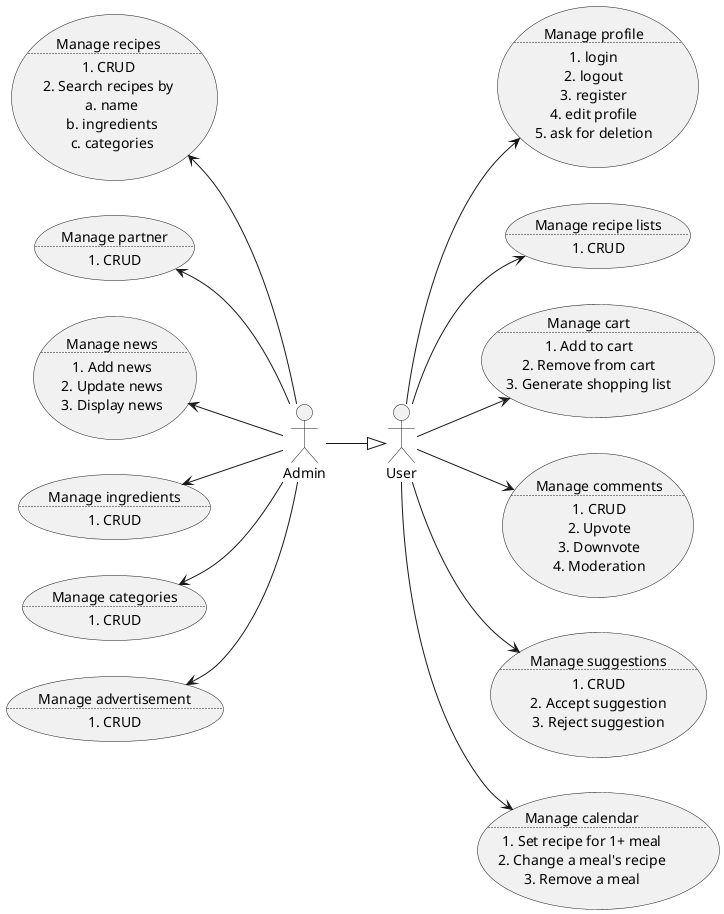 @startuml usecase
left to right direction
' skinparam actorStyle awesome

:User: as user
:Admin: as admin

usecase manageProfile as "
  Manage profile
  ..
  1. login
  2. logout
  3. register
  4. edit profile
  5. ask for deletion
"

usecase manageRecipes as "
  Manage recipes
  ..
  1. CRUD
  2. Search recipes by
    a. name
    b. ingredients
    c. categories
"

usecase manageRecipeLists as "
  Manage recipe lists
  ..
  1. CRUD
"

usecase manageCart as "
  Manage cart
  ..
  1. Add to cart
  2. Remove from cart
  3. Generate shopping list
"

usecase managePartner as "
  Manage partner
  ..
  1. CRUD
"

usecase manageAdvertisement as "
  Manage advertisement
  ..
  1. CRUD
"

usecase manageCategories as "
  Manage categories
  ..
  1. CRUD
"

usecase manageIngredients as "
  Manage ingredients
  ..
  1. CRUD
"

usecase manageComments as "
  Manage comments
  ..
  1. CRUD
  2. Upvote
  3. Downvote
  4. Moderation
"

usecase manageSuggestions as "
  Manage suggestions
  ..
  1. CRUD
  2. Accept suggestion
  3. Reject suggestion
"

usecase manageNews as "
  Manage news
  ..
  1. Add news
  2. Update news
  3. Display news
"

usecase manageCalendar as "
  Manage calendar
  ..
  1. Set recipe for 1+ meal
  2. Change a meal's recipe
  3. Remove a meal
"

admin --|> user

user -d-> manageCalendar
user -d-> manageCart
user -d-> manageComments
user -d-> manageProfile
user -d-> manageRecipeLists
user -d-> manageSuggestions

admin -u-> manageAdvertisement
admin -u-> manageCategories
admin -u-> manageIngredients
admin -u-> manageNews
admin -u-> managePartner
admin -u-> manageRecipes
@enduml